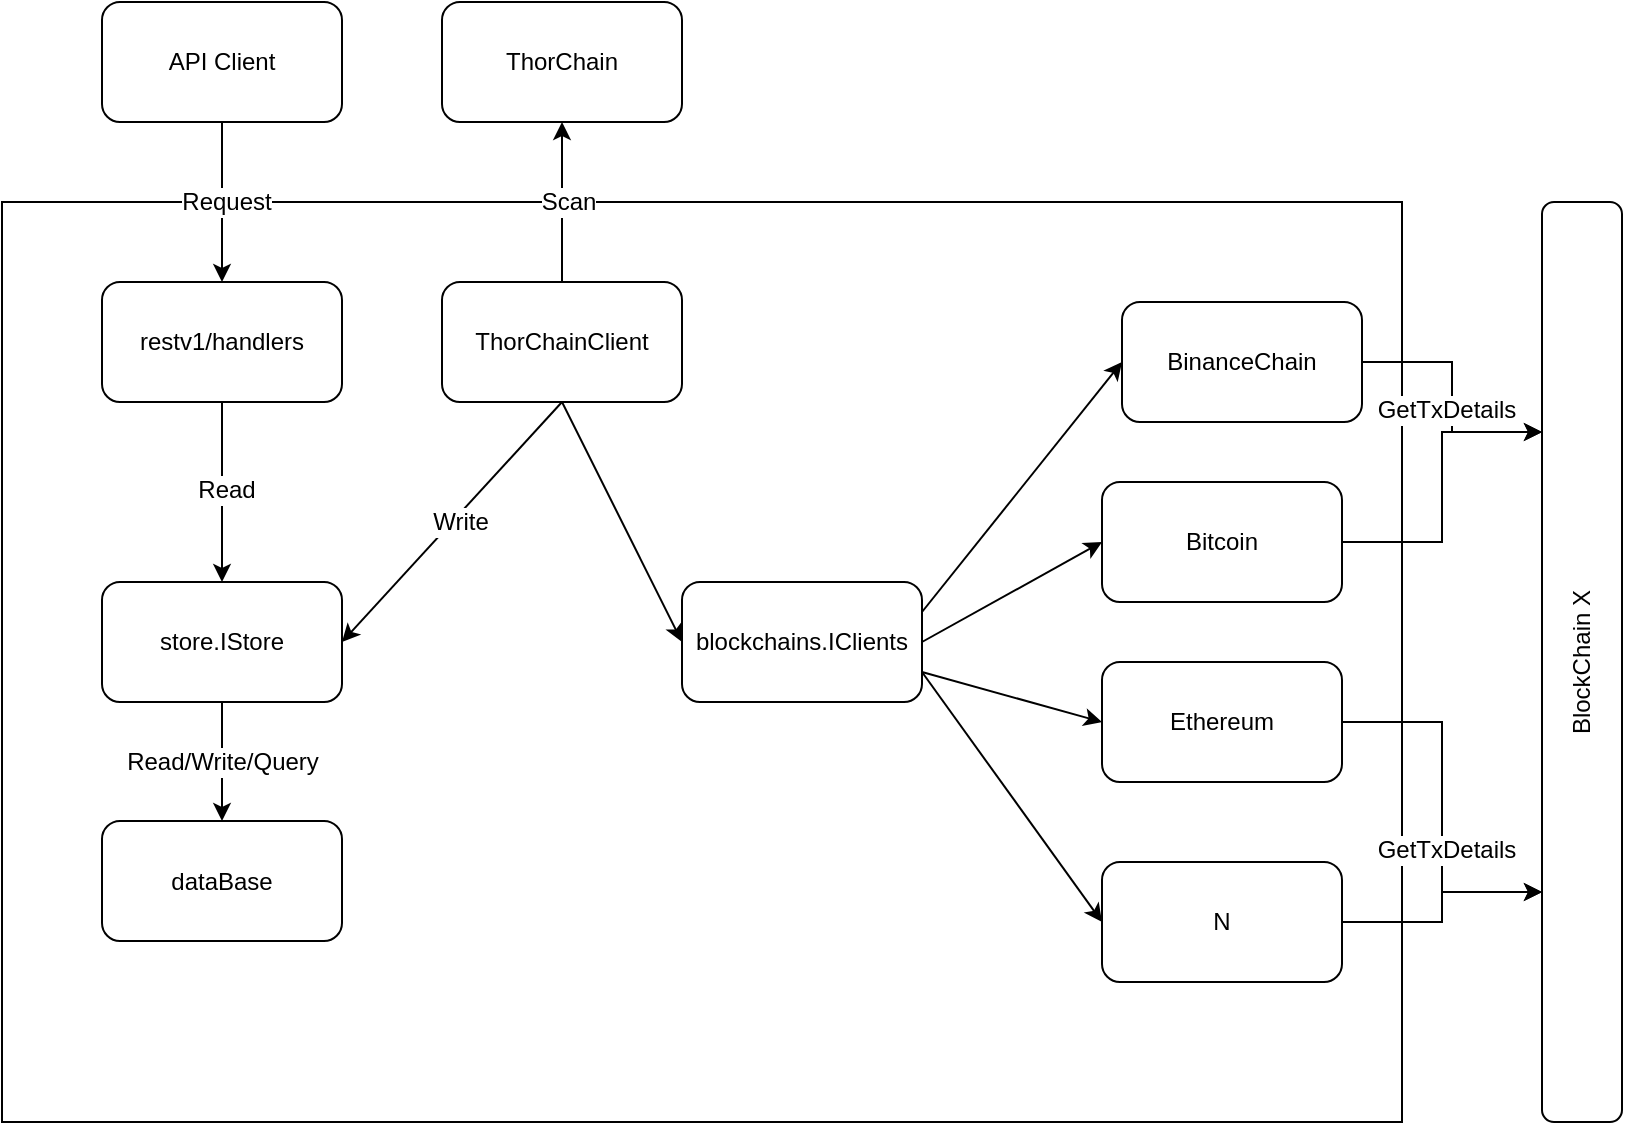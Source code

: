 <mxfile version="12.2.2" pages="1"><diagram id="4I9r-IERXO4C8PgxPo_m" name="Page-1"><mxGraphModel dx="1096" dy="696" grid="1" gridSize="10" guides="1" tooltips="1" connect="1" arrows="1" fold="1" page="1" pageScale="1" pageWidth="850" pageHeight="1100" math="0" shadow="0"><root><mxCell id="0"/><mxCell id="1" parent="0"/><mxCell id="i2zSqU90nSPQ-c1CX3ud-2" value="" style="rounded=0;whiteSpace=wrap;html=1;" vertex="1" parent="1"><mxGeometry x="30" y="210" width="700" height="460" as="geometry"/></mxCell><mxCell id="i2zSqU90nSPQ-c1CX3ud-51" value="" style="edgeStyle=orthogonalEdgeStyle;rounded=0;orthogonalLoop=1;jettySize=auto;html=1;endArrow=none;endFill=0;startArrow=classic;startFill=1;" edge="1" parent="1" source="i2zSqU90nSPQ-c1CX3ud-3" target="i2zSqU90nSPQ-c1CX3ud-50"><mxGeometry relative="1" as="geometry"/></mxCell><mxCell id="i2zSqU90nSPQ-c1CX3ud-53" value="Request" style="text;html=1;resizable=0;points=[];align=center;verticalAlign=middle;labelBackgroundColor=#ffffff;" vertex="1" connectable="0" parent="i2zSqU90nSPQ-c1CX3ud-51"><mxGeometry x="0.003" y="-2" relative="1" as="geometry"><mxPoint as="offset"/></mxGeometry></mxCell><mxCell id="i2zSqU90nSPQ-c1CX3ud-3" value="restv1/handlers" style="rounded=1;whiteSpace=wrap;html=1;" vertex="1" parent="1"><mxGeometry x="80" y="250" width="120" height="60" as="geometry"/></mxCell><mxCell id="i2zSqU90nSPQ-c1CX3ud-50" value="API Client" style="rounded=1;whiteSpace=wrap;html=1;" vertex="1" parent="1"><mxGeometry x="80" y="110" width="120" height="60" as="geometry"/></mxCell><mxCell id="i2zSqU90nSPQ-c1CX3ud-7" value="ThorChainClient" style="rounded=1;whiteSpace=wrap;html=1;" vertex="1" parent="1"><mxGeometry x="250" y="250" width="120" height="60" as="geometry"/></mxCell><mxCell id="i2zSqU90nSPQ-c1CX3ud-8" value="store.IStore" style="rounded=1;whiteSpace=wrap;html=1;" vertex="1" parent="1"><mxGeometry x="80" y="400" width="120" height="60" as="geometry"/></mxCell><mxCell id="i2zSqU90nSPQ-c1CX3ud-10" value="" style="endArrow=classic;html=1;exitX=0.5;exitY=1;exitDx=0;exitDy=0;entryX=0.5;entryY=0;entryDx=0;entryDy=0;" edge="1" parent="1" source="i2zSqU90nSPQ-c1CX3ud-3" target="i2zSqU90nSPQ-c1CX3ud-8"><mxGeometry width="50" height="50" relative="1" as="geometry"><mxPoint x="30" y="740" as="sourcePoint"/><mxPoint x="80" y="690" as="targetPoint"/></mxGeometry></mxCell><mxCell id="i2zSqU90nSPQ-c1CX3ud-13" value="Read" style="text;html=1;resizable=0;points=[];align=center;verticalAlign=middle;labelBackgroundColor=#ffffff;" vertex="1" connectable="0" parent="i2zSqU90nSPQ-c1CX3ud-10"><mxGeometry x="-0.035" y="2" relative="1" as="geometry"><mxPoint as="offset"/></mxGeometry></mxCell><mxCell id="i2zSqU90nSPQ-c1CX3ud-11" value="" style="endArrow=classic;html=1;exitX=0.5;exitY=1;exitDx=0;exitDy=0;entryX=1;entryY=0.5;entryDx=0;entryDy=0;" edge="1" parent="1" source="i2zSqU90nSPQ-c1CX3ud-7" target="i2zSqU90nSPQ-c1CX3ud-8"><mxGeometry width="50" height="50" relative="1" as="geometry"><mxPoint x="30" y="740" as="sourcePoint"/><mxPoint x="80" y="690" as="targetPoint"/></mxGeometry></mxCell><mxCell id="i2zSqU90nSPQ-c1CX3ud-12" value="Write" style="text;html=1;resizable=0;points=[];align=center;verticalAlign=middle;labelBackgroundColor=#ffffff;" vertex="1" connectable="0" parent="i2zSqU90nSPQ-c1CX3ud-11"><mxGeometry x="-0.037" y="3" relative="1" as="geometry"><mxPoint as="offset"/></mxGeometry></mxCell><mxCell id="i2zSqU90nSPQ-c1CX3ud-14" value="ThorChain" style="rounded=1;whiteSpace=wrap;html=1;" vertex="1" parent="1"><mxGeometry x="250" y="110" width="120" height="60" as="geometry"/></mxCell><mxCell id="i2zSqU90nSPQ-c1CX3ud-17" value="blockchains.IClients" style="rounded=1;whiteSpace=wrap;html=1;" vertex="1" parent="1"><mxGeometry x="370" y="400" width="120" height="60" as="geometry"/></mxCell><mxCell id="i2zSqU90nSPQ-c1CX3ud-43" value="" style="edgeStyle=orthogonalEdgeStyle;rounded=0;orthogonalLoop=1;jettySize=auto;html=1;entryX=0;entryY=0.25;entryDx=0;entryDy=0;" edge="1" parent="1" source="i2zSqU90nSPQ-c1CX3ud-18" target="i2zSqU90nSPQ-c1CX3ud-38"><mxGeometry relative="1" as="geometry"><mxPoint x="780" y="280" as="targetPoint"/></mxGeometry></mxCell><mxCell id="i2zSqU90nSPQ-c1CX3ud-18" value="BinanceChain" style="rounded=1;whiteSpace=wrap;html=1;" vertex="1" parent="1"><mxGeometry x="590" y="260" width="120" height="60" as="geometry"/></mxCell><mxCell id="i2zSqU90nSPQ-c1CX3ud-20" value="" style="endArrow=classic;html=1;entryX=0;entryY=0.5;entryDx=0;entryDy=0;exitX=0.5;exitY=1;exitDx=0;exitDy=0;" edge="1" parent="1" source="i2zSqU90nSPQ-c1CX3ud-7" target="i2zSqU90nSPQ-c1CX3ud-17"><mxGeometry width="50" height="50" relative="1" as="geometry"><mxPoint x="300" y="465" as="sourcePoint"/><mxPoint x="350" y="415" as="targetPoint"/></mxGeometry></mxCell><mxCell id="i2zSqU90nSPQ-c1CX3ud-21" value="" style="endArrow=classic;html=1;entryX=0;entryY=0.5;entryDx=0;entryDy=0;exitX=1;exitY=0.25;exitDx=0;exitDy=0;" edge="1" parent="1" source="i2zSqU90nSPQ-c1CX3ud-17" target="i2zSqU90nSPQ-c1CX3ud-18"><mxGeometry width="50" height="50" relative="1" as="geometry"><mxPoint x="490" y="380" as="sourcePoint"/><mxPoint x="540" y="330" as="targetPoint"/></mxGeometry></mxCell><mxCell id="i2zSqU90nSPQ-c1CX3ud-45" value="" style="edgeStyle=orthogonalEdgeStyle;rounded=0;orthogonalLoop=1;jettySize=auto;html=1;entryX=0;entryY=0.25;entryDx=0;entryDy=0;" edge="1" parent="1" source="i2zSqU90nSPQ-c1CX3ud-22" target="i2zSqU90nSPQ-c1CX3ud-38"><mxGeometry relative="1" as="geometry"><mxPoint x="780" y="380" as="targetPoint"/></mxGeometry></mxCell><mxCell id="i2zSqU90nSPQ-c1CX3ud-22" value="Bitcoin" style="rounded=1;whiteSpace=wrap;html=1;" vertex="1" parent="1"><mxGeometry x="580" y="350" width="120" height="60" as="geometry"/></mxCell><mxCell id="i2zSqU90nSPQ-c1CX3ud-47" value="" style="edgeStyle=orthogonalEdgeStyle;rounded=0;orthogonalLoop=1;jettySize=auto;html=1;entryX=0;entryY=0.75;entryDx=0;entryDy=0;" edge="1" parent="1" source="i2zSqU90nSPQ-c1CX3ud-23" target="i2zSqU90nSPQ-c1CX3ud-38"><mxGeometry relative="1" as="geometry"><mxPoint x="780" y="480" as="targetPoint"/></mxGeometry></mxCell><mxCell id="i2zSqU90nSPQ-c1CX3ud-23" value="&lt;span&gt;Ethereum&lt;/span&gt;" style="rounded=1;whiteSpace=wrap;html=1;" vertex="1" parent="1"><mxGeometry x="580" y="440" width="120" height="60" as="geometry"/></mxCell><mxCell id="i2zSqU90nSPQ-c1CX3ud-24" value="" style="endArrow=classic;html=1;entryX=0;entryY=0.5;entryDx=0;entryDy=0;exitX=1;exitY=0.5;exitDx=0;exitDy=0;" edge="1" parent="1" source="i2zSqU90nSPQ-c1CX3ud-17" target="i2zSqU90nSPQ-c1CX3ud-22"><mxGeometry width="50" height="50" relative="1" as="geometry"><mxPoint x="30" y="740" as="sourcePoint"/><mxPoint x="80" y="690" as="targetPoint"/></mxGeometry></mxCell><mxCell id="i2zSqU90nSPQ-c1CX3ud-25" value="" style="endArrow=classic;html=1;entryX=0;entryY=0.5;entryDx=0;entryDy=0;exitX=1;exitY=0.75;exitDx=0;exitDy=0;" edge="1" parent="1" source="i2zSqU90nSPQ-c1CX3ud-17" target="i2zSqU90nSPQ-c1CX3ud-23"><mxGeometry width="50" height="50" relative="1" as="geometry"><mxPoint x="30" y="740" as="sourcePoint"/><mxPoint x="80" y="690" as="targetPoint"/></mxGeometry></mxCell><mxCell id="i2zSqU90nSPQ-c1CX3ud-33" value="dataBase" style="rounded=1;whiteSpace=wrap;html=1;" vertex="1" parent="1"><mxGeometry x="80" y="519.5" width="120" height="60" as="geometry"/></mxCell><mxCell id="i2zSqU90nSPQ-c1CX3ud-34" value="" style="endArrow=classic;html=1;exitX=0.5;exitY=1;exitDx=0;exitDy=0;entryX=0.5;entryY=0;entryDx=0;entryDy=0;" edge="1" parent="1" source="i2zSqU90nSPQ-c1CX3ud-8" target="i2zSqU90nSPQ-c1CX3ud-33"><mxGeometry width="50" height="50" relative="1" as="geometry"><mxPoint x="30" y="740" as="sourcePoint"/><mxPoint x="80" y="690" as="targetPoint"/></mxGeometry></mxCell><mxCell id="i2zSqU90nSPQ-c1CX3ud-55" value="Read/Write/Query" style="text;html=1;resizable=0;points=[];align=center;verticalAlign=middle;labelBackgroundColor=#ffffff;" vertex="1" connectable="0" parent="i2zSqU90nSPQ-c1CX3ud-34"><mxGeometry x="0.004" relative="1" as="geometry"><mxPoint as="offset"/></mxGeometry></mxCell><mxCell id="i2zSqU90nSPQ-c1CX3ud-36" value="GetTxDetails" style="text;html=1;resizable=0;points=[];align=center;verticalAlign=middle;labelBackgroundColor=#ffffff;" vertex="1" connectable="0" parent="1"><mxGeometry x="750.176" y="320.0" as="geometry"><mxPoint x="2" y="-6" as="offset"/></mxGeometry></mxCell><mxCell id="i2zSqU90nSPQ-c1CX3ud-37" value="GetTxDetails" style="text;html=1;resizable=0;points=[];align=center;verticalAlign=middle;labelBackgroundColor=#ffffff;" vertex="1" connectable="0" parent="1"><mxGeometry x="750.176" y="540.0" as="geometry"><mxPoint x="2" y="-6" as="offset"/></mxGeometry></mxCell><mxCell id="i2zSqU90nSPQ-c1CX3ud-38" value="BlockChain X" style="rounded=1;whiteSpace=wrap;html=1;verticalAlign=middle;align=center;horizontal=0;" vertex="1" parent="1"><mxGeometry x="800" y="210" width="40" height="460" as="geometry"/></mxCell><mxCell id="i2zSqU90nSPQ-c1CX3ud-41" value="" style="edgeStyle=orthogonalEdgeStyle;rounded=0;orthogonalLoop=1;jettySize=auto;html=1;entryX=0;entryY=0.75;entryDx=0;entryDy=0;" edge="1" parent="1" source="i2zSqU90nSPQ-c1CX3ud-39" target="i2zSqU90nSPQ-c1CX3ud-38"><mxGeometry relative="1" as="geometry"><mxPoint x="780" y="570" as="targetPoint"/></mxGeometry></mxCell><mxCell id="i2zSqU90nSPQ-c1CX3ud-39" value="N" style="rounded=1;whiteSpace=wrap;html=1;align=center;" vertex="1" parent="1"><mxGeometry x="580" y="540" width="120" height="60" as="geometry"/></mxCell><mxCell id="i2zSqU90nSPQ-c1CX3ud-49" value="" style="endArrow=classic;html=1;exitX=1;exitY=0.75;exitDx=0;exitDy=0;entryX=0;entryY=0.5;entryDx=0;entryDy=0;" edge="1" parent="1" source="i2zSqU90nSPQ-c1CX3ud-17" target="i2zSqU90nSPQ-c1CX3ud-39"><mxGeometry width="50" height="50" relative="1" as="geometry"><mxPoint x="30" y="740" as="sourcePoint"/><mxPoint x="80" y="690" as="targetPoint"/></mxGeometry></mxCell><mxCell id="i2zSqU90nSPQ-c1CX3ud-52" value="" style="endArrow=classic;html=1;entryX=0.5;entryY=1;entryDx=0;entryDy=0;exitX=0.5;exitY=0;exitDx=0;exitDy=0;" edge="1" parent="1" source="i2zSqU90nSPQ-c1CX3ud-7" target="i2zSqU90nSPQ-c1CX3ud-14"><mxGeometry width="50" height="50" relative="1" as="geometry"><mxPoint x="30" y="740" as="sourcePoint"/><mxPoint x="80" y="690" as="targetPoint"/></mxGeometry></mxCell><mxCell id="i2zSqU90nSPQ-c1CX3ud-54" value="Scan" style="text;html=1;resizable=0;points=[];align=center;verticalAlign=middle;labelBackgroundColor=#ffffff;" vertex="1" connectable="0" parent="i2zSqU90nSPQ-c1CX3ud-52"><mxGeometry x="0.003" y="-3" relative="1" as="geometry"><mxPoint as="offset"/></mxGeometry></mxCell></root></mxGraphModel></diagram></mxfile>